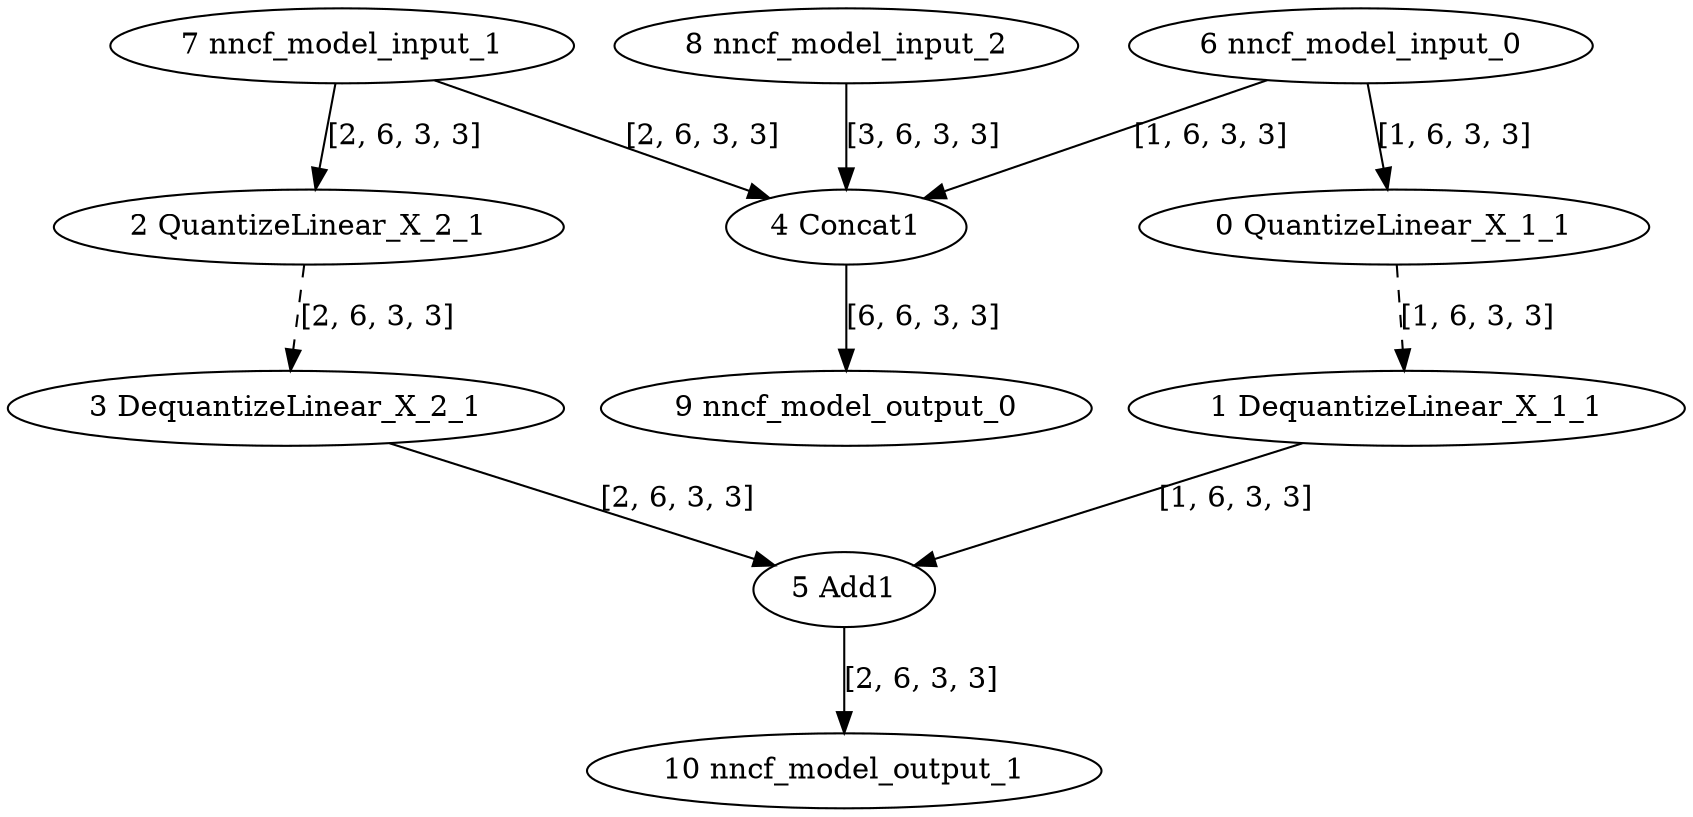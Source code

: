 strict digraph  {
"0 QuantizeLinear_X_1_1" [id=0, type=QuantizeLinear];
"1 DequantizeLinear_X_1_1" [id=1, type=DequantizeLinear];
"2 QuantizeLinear_X_2_1" [id=2, type=QuantizeLinear];
"3 DequantizeLinear_X_2_1" [id=3, type=DequantizeLinear];
"4 Concat1" [id=4, type=Concat];
"5 Add1" [id=5, type=Add];
"6 nncf_model_input_0" [id=6, type=nncf_model_input];
"7 nncf_model_input_1" [id=7, type=nncf_model_input];
"8 nncf_model_input_2" [id=8, type=nncf_model_input];
"9 nncf_model_output_0" [id=9, type=nncf_model_output];
"10 nncf_model_output_1" [id=10, type=nncf_model_output];
"0 QuantizeLinear_X_1_1" -> "1 DequantizeLinear_X_1_1"  [label="[1, 6, 3, 3]", style=dashed];
"1 DequantizeLinear_X_1_1" -> "5 Add1"  [label="[1, 6, 3, 3]", style=solid];
"2 QuantizeLinear_X_2_1" -> "3 DequantizeLinear_X_2_1"  [label="[2, 6, 3, 3]", style=dashed];
"3 DequantizeLinear_X_2_1" -> "5 Add1"  [label="[2, 6, 3, 3]", style=solid];
"4 Concat1" -> "9 nncf_model_output_0"  [label="[6, 6, 3, 3]", style=solid];
"5 Add1" -> "10 nncf_model_output_1"  [label="[2, 6, 3, 3]", style=solid];
"6 nncf_model_input_0" -> "0 QuantizeLinear_X_1_1"  [label="[1, 6, 3, 3]", style=solid];
"6 nncf_model_input_0" -> "4 Concat1"  [label="[1, 6, 3, 3]", style=solid];
"7 nncf_model_input_1" -> "2 QuantizeLinear_X_2_1"  [label="[2, 6, 3, 3]", style=solid];
"7 nncf_model_input_1" -> "4 Concat1"  [label="[2, 6, 3, 3]", style=solid];
"8 nncf_model_input_2" -> "4 Concat1"  [label="[3, 6, 3, 3]", style=solid];
}
